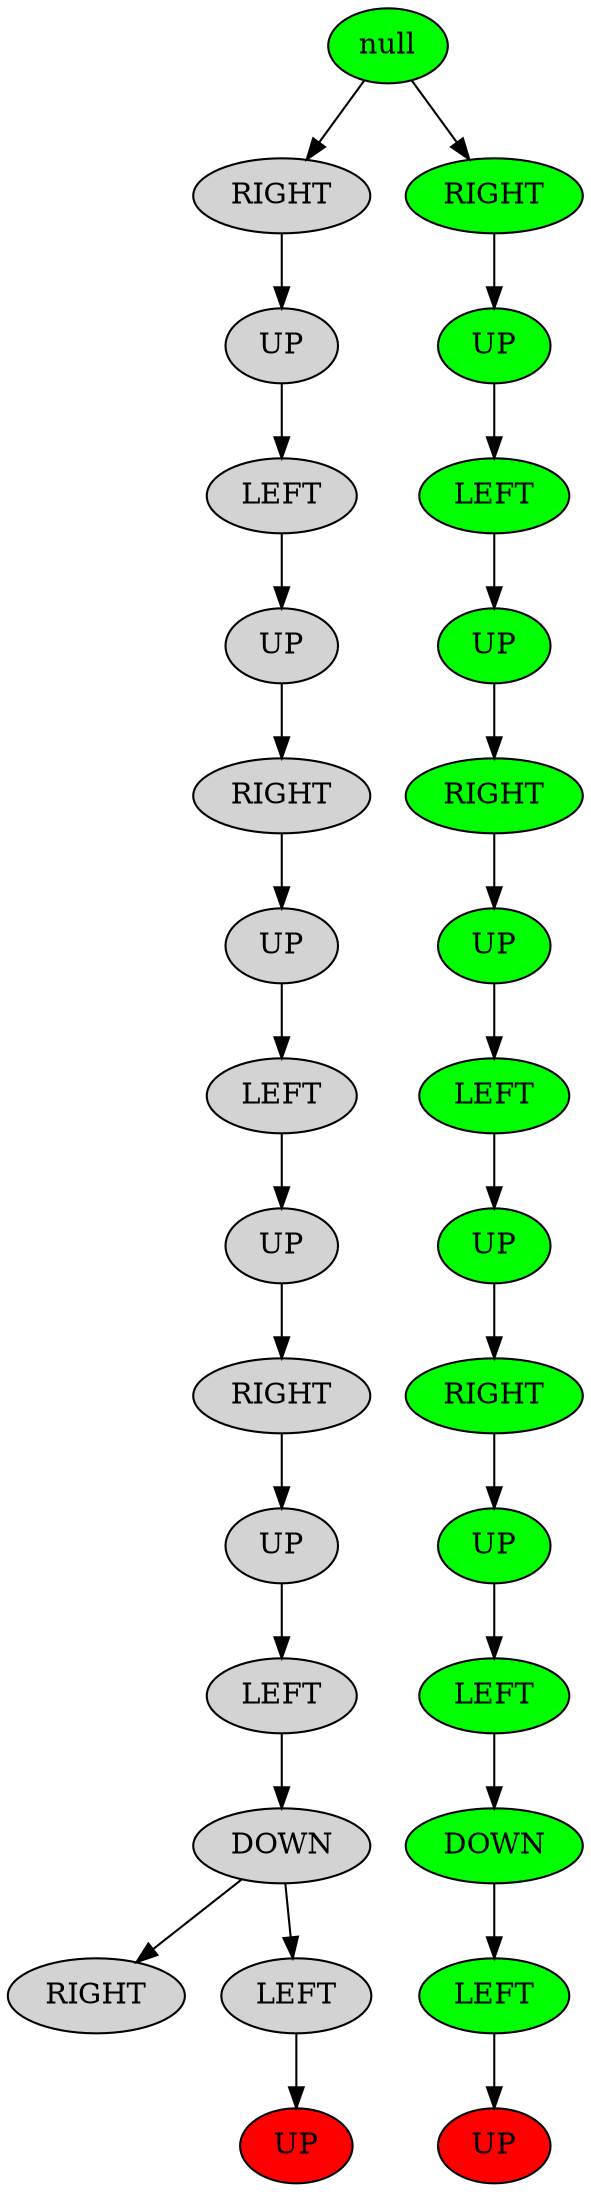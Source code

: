 digraph G {
node [style=filled];
"1534030866" [label="null"];
"51228289" [label="RIGHT"];
"1534030866" -> "51228289";
"396873410" [label="UP"];
"51228289" -> "396873410";
"1706234378" [label="LEFT"];
"396873410" -> "1706234378";
"1867750575" [label="UP"];
"1706234378" -> "1867750575";
"2046562095" [label="RIGHT"];
"1867750575" -> "2046562095";
"1342443276" [label="UP"];
"2046562095" -> "1342443276";
"769287236" [label="LEFT"];
"1342443276" -> "769287236";
"1587487668" [label="UP"];
"769287236" -> "1587487668";
"1199823423" [label="RIGHT"];
"1587487668" -> "1199823423";
"932172204" [label="UP"];
"1199823423" -> "932172204";
"1225358173" [label="LEFT"];
"932172204" -> "1225358173";
"1848402763" [label="DOWN"];
"1225358173" -> "1848402763";
"933699219" [label="RIGHT"];
"1848402763" -> "933699219";
"2121055098" [label="LEFT"];
"1848402763" -> "2121055098";
"2084435065" [label="UP", fillcolor="red"];
"2121055098" -> "2084435065";
"1534030866" [label="null", fillcolor="green"];
"806353501" [label="RIGHT", fillcolor="green"];
"1534030866" -> "806353501";
"521645586" [label="UP", fillcolor="green"];
"806353501" -> "521645586";
"1296064247" [label="LEFT", fillcolor="green"];
"521645586" -> "1296064247";
"1637070917" [label="UP", fillcolor="green"];
"1296064247" -> "1637070917";
"780237624" [label="RIGHT", fillcolor="green"];
"1637070917" -> "780237624";
"205797316" [label="UP", fillcolor="green"];
"780237624" -> "205797316";
"1128032093" [label="LEFT", fillcolor="green"];
"205797316" -> "1128032093";
"1066516207" [label="UP", fillcolor="green"];
"1128032093" -> "1066516207";
"443308702" [label="RIGHT", fillcolor="green"];
"1066516207" -> "443308702";
"935044096" [label="UP", fillcolor="green"];
"443308702" -> "935044096";
"396180261" [label="LEFT", fillcolor="green"];
"935044096" -> "396180261";
"625576447" [label="DOWN", fillcolor="green"];
"396180261" -> "625576447";
"1560911714" [label="LEFT", fillcolor="green"];
"625576447" -> "1560911714";
"939047783" [label="UP", fillcolor="red"];
"1560911714" -> "939047783";
}
